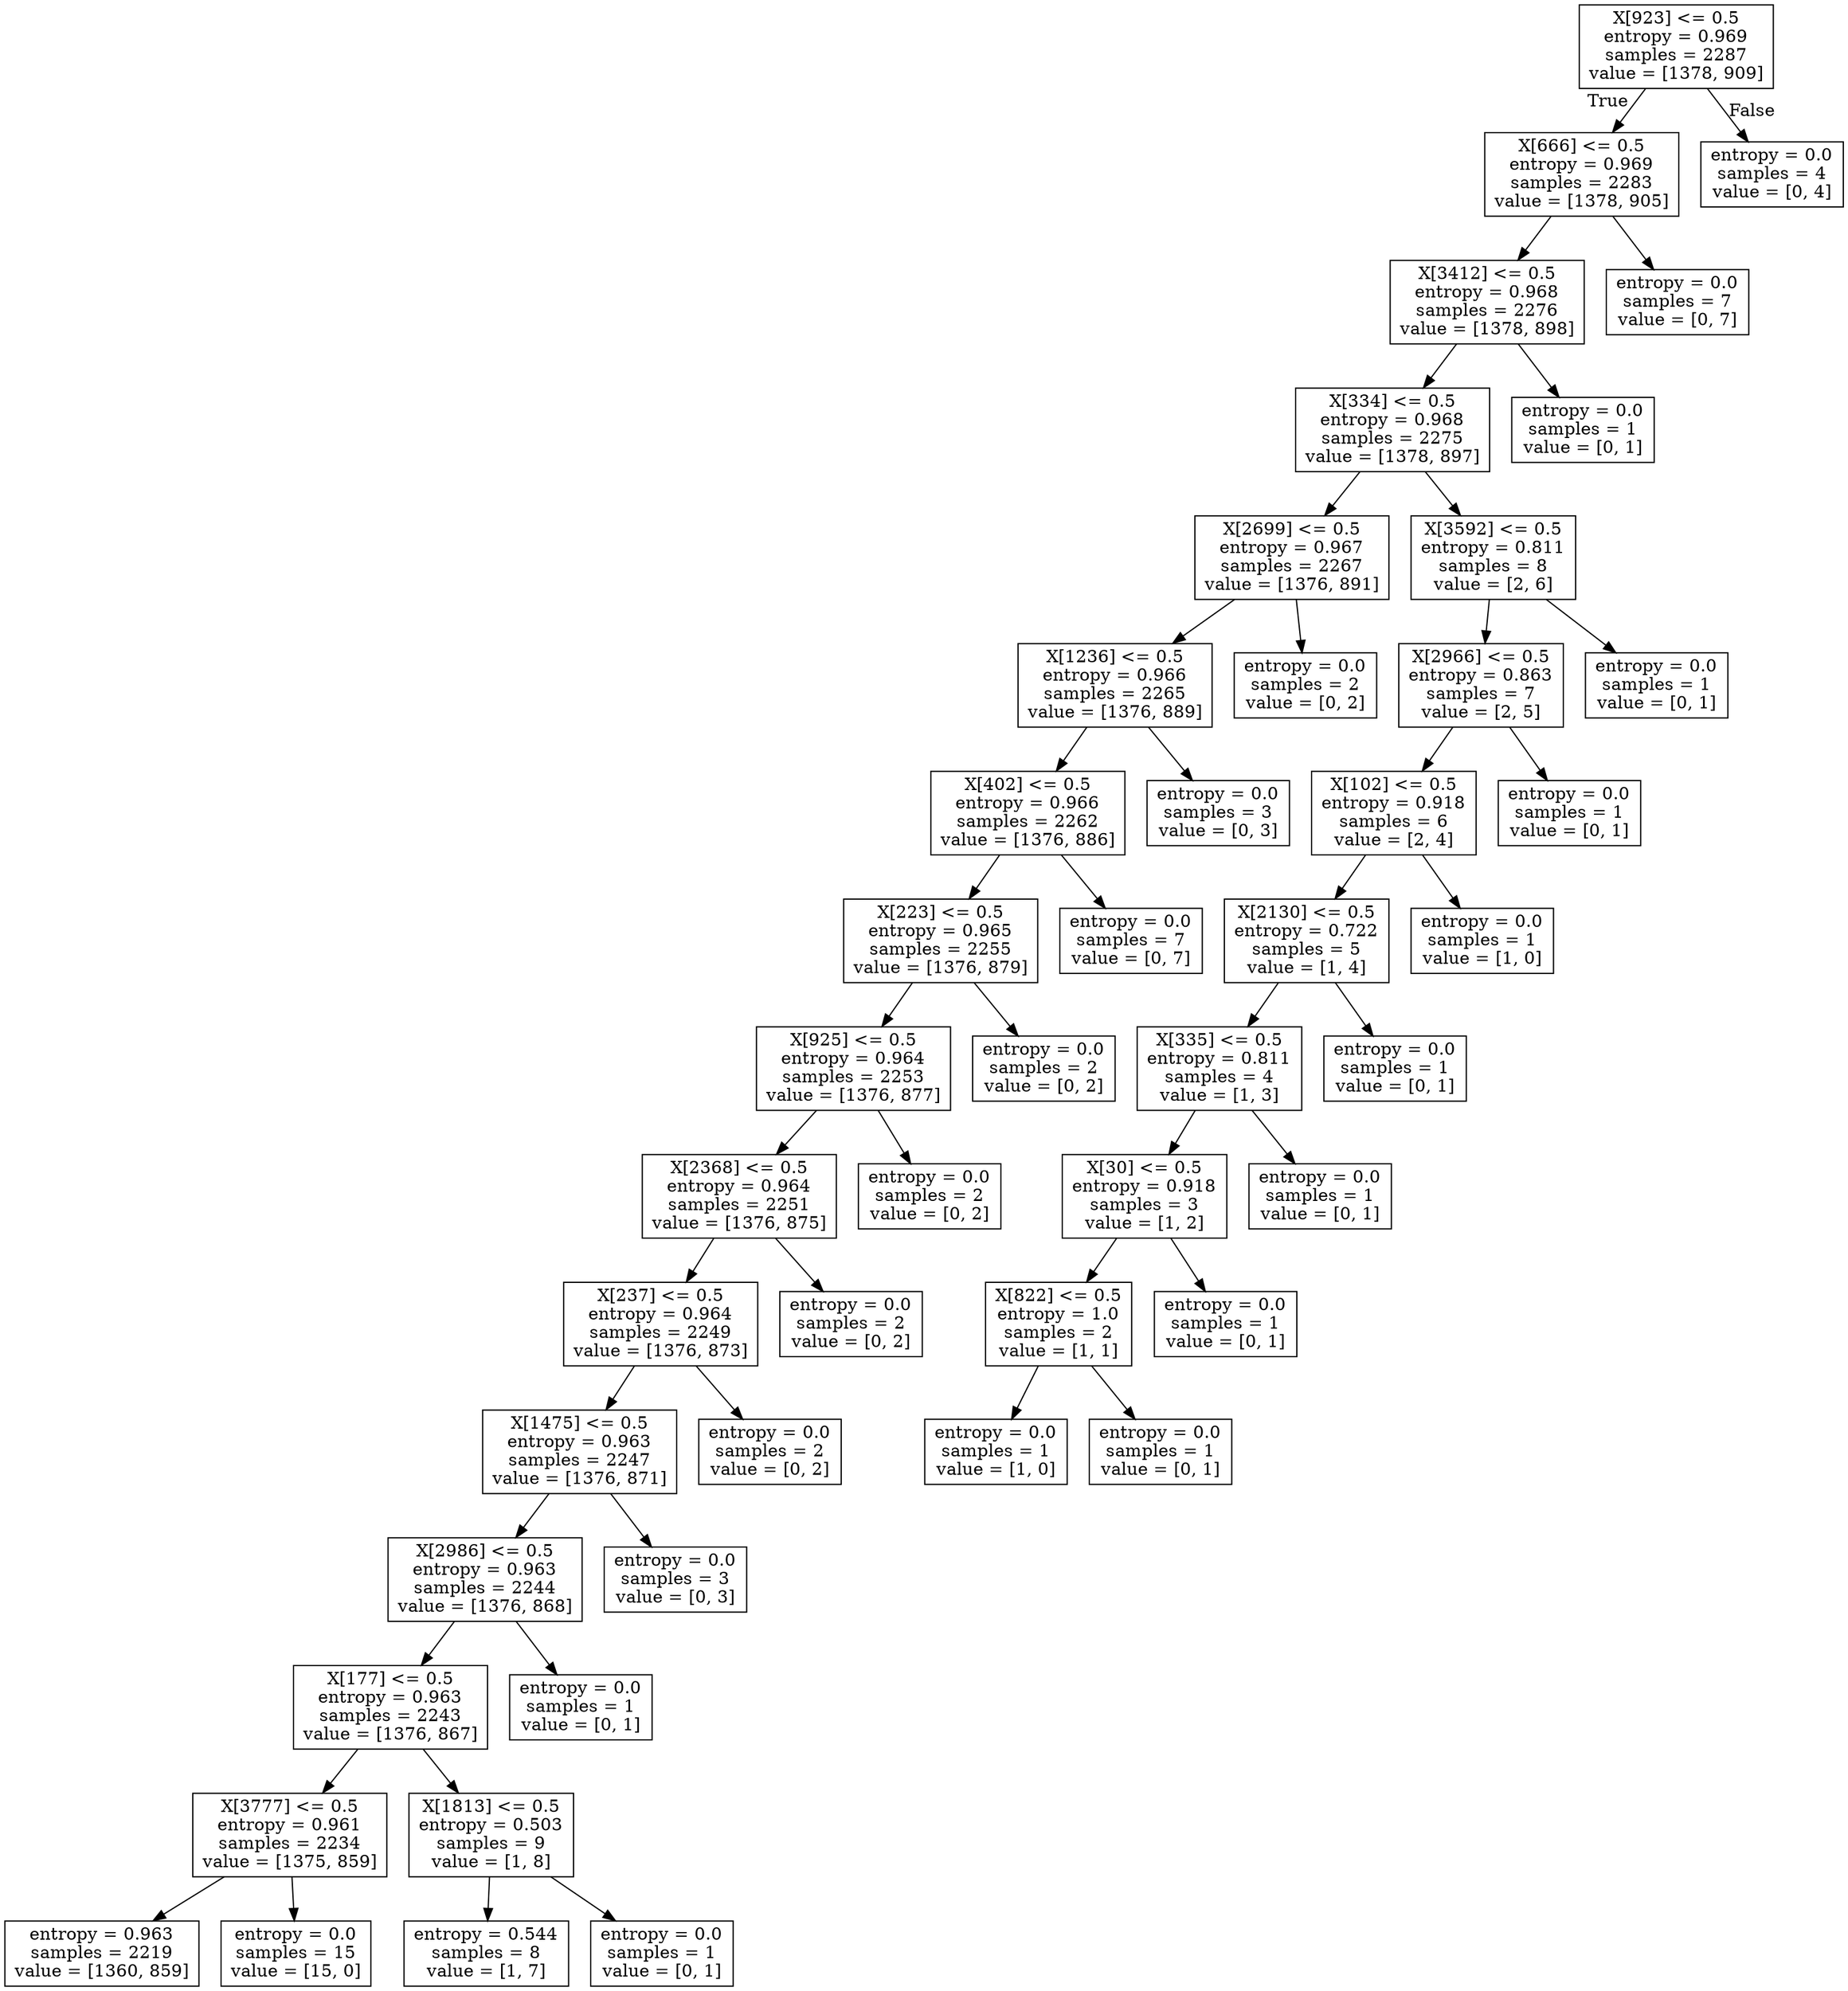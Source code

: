 digraph Tree {
node [shape=box] ;
0 [label="X[923] <= 0.5\nentropy = 0.969\nsamples = 2287\nvalue = [1378, 909]"] ;
1 [label="X[666] <= 0.5\nentropy = 0.969\nsamples = 2283\nvalue = [1378, 905]"] ;
0 -> 1 [labeldistance=2.5, labelangle=45, headlabel="True"] ;
2 [label="X[3412] <= 0.5\nentropy = 0.968\nsamples = 2276\nvalue = [1378, 898]"] ;
1 -> 2 ;
3 [label="X[334] <= 0.5\nentropy = 0.968\nsamples = 2275\nvalue = [1378, 897]"] ;
2 -> 3 ;
4 [label="X[2699] <= 0.5\nentropy = 0.967\nsamples = 2267\nvalue = [1376, 891]"] ;
3 -> 4 ;
5 [label="X[1236] <= 0.5\nentropy = 0.966\nsamples = 2265\nvalue = [1376, 889]"] ;
4 -> 5 ;
6 [label="X[402] <= 0.5\nentropy = 0.966\nsamples = 2262\nvalue = [1376, 886]"] ;
5 -> 6 ;
7 [label="X[223] <= 0.5\nentropy = 0.965\nsamples = 2255\nvalue = [1376, 879]"] ;
6 -> 7 ;
8 [label="X[925] <= 0.5\nentropy = 0.964\nsamples = 2253\nvalue = [1376, 877]"] ;
7 -> 8 ;
9 [label="X[2368] <= 0.5\nentropy = 0.964\nsamples = 2251\nvalue = [1376, 875]"] ;
8 -> 9 ;
10 [label="X[237] <= 0.5\nentropy = 0.964\nsamples = 2249\nvalue = [1376, 873]"] ;
9 -> 10 ;
11 [label="X[1475] <= 0.5\nentropy = 0.963\nsamples = 2247\nvalue = [1376, 871]"] ;
10 -> 11 ;
12 [label="X[2986] <= 0.5\nentropy = 0.963\nsamples = 2244\nvalue = [1376, 868]"] ;
11 -> 12 ;
13 [label="X[177] <= 0.5\nentropy = 0.963\nsamples = 2243\nvalue = [1376, 867]"] ;
12 -> 13 ;
14 [label="X[3777] <= 0.5\nentropy = 0.961\nsamples = 2234\nvalue = [1375, 859]"] ;
13 -> 14 ;
15 [label="entropy = 0.963\nsamples = 2219\nvalue = [1360, 859]"] ;
14 -> 15 ;
16 [label="entropy = 0.0\nsamples = 15\nvalue = [15, 0]"] ;
14 -> 16 ;
17 [label="X[1813] <= 0.5\nentropy = 0.503\nsamples = 9\nvalue = [1, 8]"] ;
13 -> 17 ;
18 [label="entropy = 0.544\nsamples = 8\nvalue = [1, 7]"] ;
17 -> 18 ;
19 [label="entropy = 0.0\nsamples = 1\nvalue = [0, 1]"] ;
17 -> 19 ;
20 [label="entropy = 0.0\nsamples = 1\nvalue = [0, 1]"] ;
12 -> 20 ;
21 [label="entropy = 0.0\nsamples = 3\nvalue = [0, 3]"] ;
11 -> 21 ;
22 [label="entropy = 0.0\nsamples = 2\nvalue = [0, 2]"] ;
10 -> 22 ;
23 [label="entropy = 0.0\nsamples = 2\nvalue = [0, 2]"] ;
9 -> 23 ;
24 [label="entropy = 0.0\nsamples = 2\nvalue = [0, 2]"] ;
8 -> 24 ;
25 [label="entropy = 0.0\nsamples = 2\nvalue = [0, 2]"] ;
7 -> 25 ;
26 [label="entropy = 0.0\nsamples = 7\nvalue = [0, 7]"] ;
6 -> 26 ;
27 [label="entropy = 0.0\nsamples = 3\nvalue = [0, 3]"] ;
5 -> 27 ;
28 [label="entropy = 0.0\nsamples = 2\nvalue = [0, 2]"] ;
4 -> 28 ;
29 [label="X[3592] <= 0.5\nentropy = 0.811\nsamples = 8\nvalue = [2, 6]"] ;
3 -> 29 ;
30 [label="X[2966] <= 0.5\nentropy = 0.863\nsamples = 7\nvalue = [2, 5]"] ;
29 -> 30 ;
31 [label="X[102] <= 0.5\nentropy = 0.918\nsamples = 6\nvalue = [2, 4]"] ;
30 -> 31 ;
32 [label="X[2130] <= 0.5\nentropy = 0.722\nsamples = 5\nvalue = [1, 4]"] ;
31 -> 32 ;
33 [label="X[335] <= 0.5\nentropy = 0.811\nsamples = 4\nvalue = [1, 3]"] ;
32 -> 33 ;
34 [label="X[30] <= 0.5\nentropy = 0.918\nsamples = 3\nvalue = [1, 2]"] ;
33 -> 34 ;
35 [label="X[822] <= 0.5\nentropy = 1.0\nsamples = 2\nvalue = [1, 1]"] ;
34 -> 35 ;
36 [label="entropy = 0.0\nsamples = 1\nvalue = [1, 0]"] ;
35 -> 36 ;
37 [label="entropy = 0.0\nsamples = 1\nvalue = [0, 1]"] ;
35 -> 37 ;
38 [label="entropy = 0.0\nsamples = 1\nvalue = [0, 1]"] ;
34 -> 38 ;
39 [label="entropy = 0.0\nsamples = 1\nvalue = [0, 1]"] ;
33 -> 39 ;
40 [label="entropy = 0.0\nsamples = 1\nvalue = [0, 1]"] ;
32 -> 40 ;
41 [label="entropy = 0.0\nsamples = 1\nvalue = [1, 0]"] ;
31 -> 41 ;
42 [label="entropy = 0.0\nsamples = 1\nvalue = [0, 1]"] ;
30 -> 42 ;
43 [label="entropy = 0.0\nsamples = 1\nvalue = [0, 1]"] ;
29 -> 43 ;
44 [label="entropy = 0.0\nsamples = 1\nvalue = [0, 1]"] ;
2 -> 44 ;
45 [label="entropy = 0.0\nsamples = 7\nvalue = [0, 7]"] ;
1 -> 45 ;
46 [label="entropy = 0.0\nsamples = 4\nvalue = [0, 4]"] ;
0 -> 46 [labeldistance=2.5, labelangle=-45, headlabel="False"] ;
}